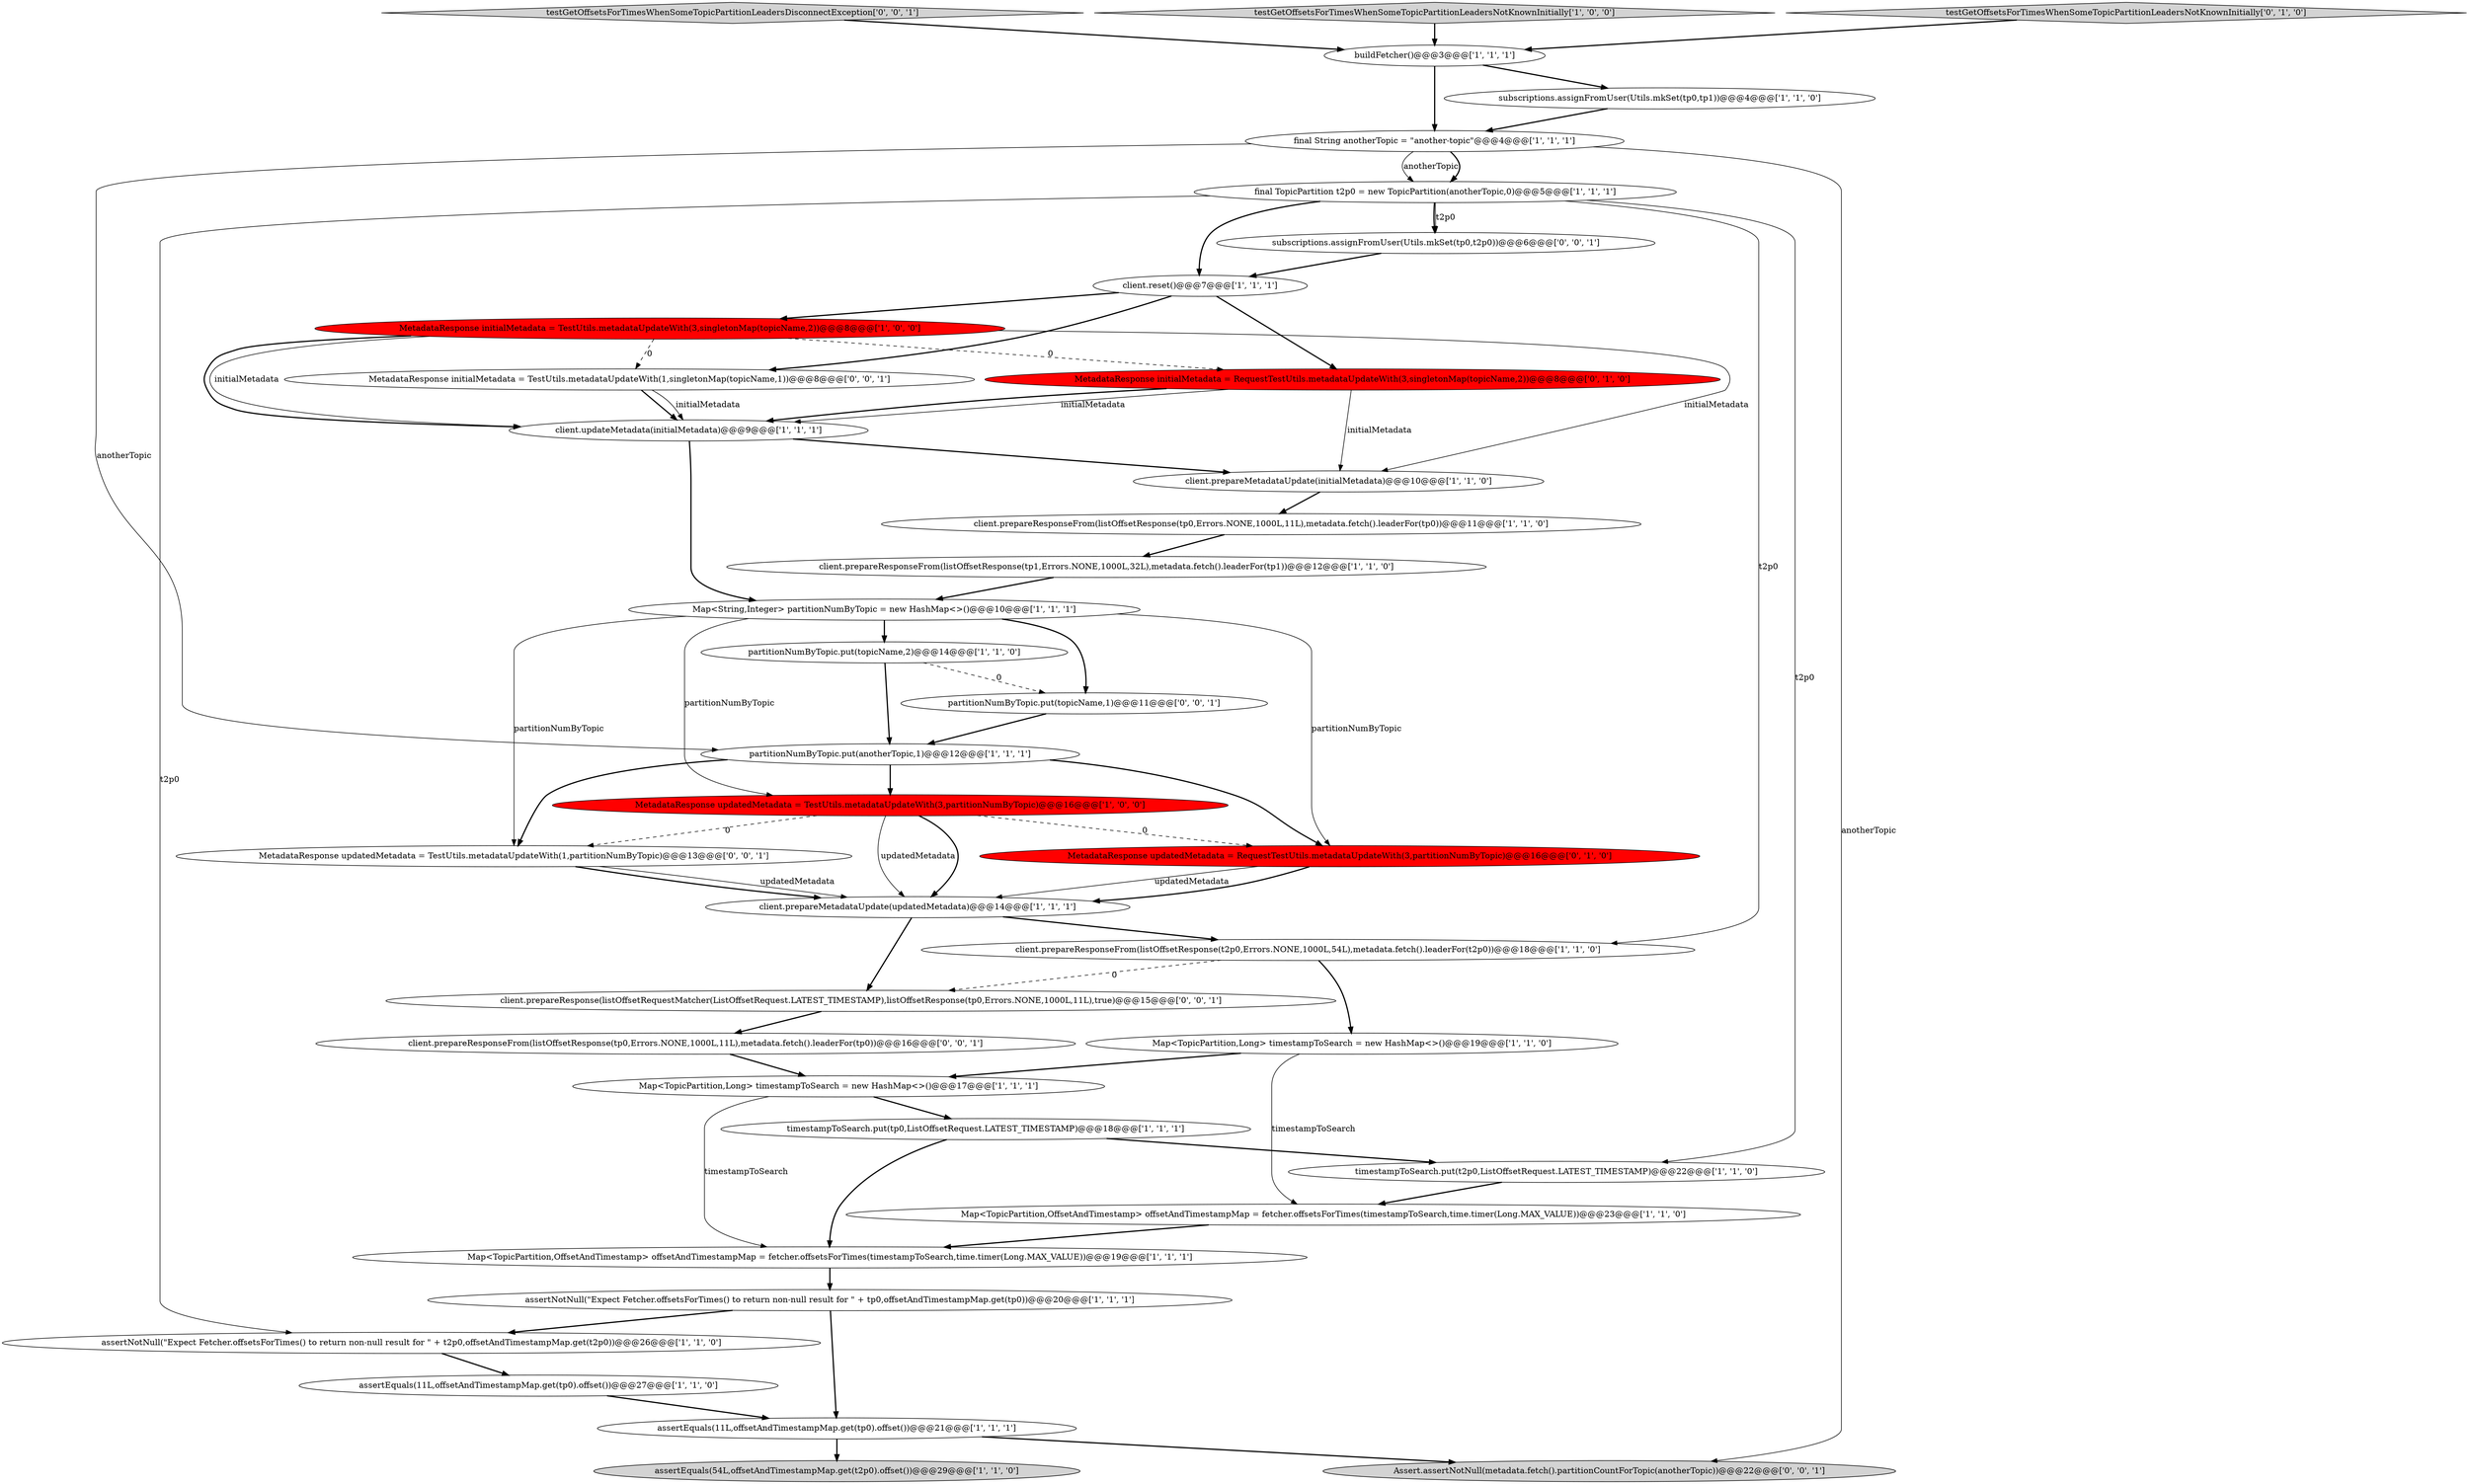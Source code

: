 digraph {
10 [style = filled, label = "assertEquals(54L,offsetAndTimestampMap.get(t2p0).offset())@@@29@@@['1', '1', '0']", fillcolor = lightgray, shape = ellipse image = "AAA0AAABBB1BBB"];
22 [style = filled, label = "client.prepareMetadataUpdate(initialMetadata)@@@10@@@['1', '1', '0']", fillcolor = white, shape = ellipse image = "AAA0AAABBB1BBB"];
26 [style = filled, label = "client.prepareMetadataUpdate(updatedMetadata)@@@14@@@['1', '1', '1']", fillcolor = white, shape = ellipse image = "AAA0AAABBB1BBB"];
23 [style = filled, label = "buildFetcher()@@@3@@@['1', '1', '1']", fillcolor = white, shape = ellipse image = "AAA0AAABBB1BBB"];
4 [style = filled, label = "client.updateMetadata(initialMetadata)@@@9@@@['1', '1', '1']", fillcolor = white, shape = ellipse image = "AAA0AAABBB1BBB"];
18 [style = filled, label = "Map<TopicPartition,Long> timestampToSearch = new HashMap<>()@@@19@@@['1', '1', '0']", fillcolor = white, shape = ellipse image = "AAA0AAABBB1BBB"];
17 [style = filled, label = "MetadataResponse initialMetadata = TestUtils.metadataUpdateWith(3,singletonMap(topicName,2))@@@8@@@['1', '0', '0']", fillcolor = red, shape = ellipse image = "AAA1AAABBB1BBB"];
13 [style = filled, label = "client.prepareResponseFrom(listOffsetResponse(tp0,Errors.NONE,1000L,11L),metadata.fetch().leaderFor(tp0))@@@11@@@['1', '1', '0']", fillcolor = white, shape = ellipse image = "AAA0AAABBB1BBB"];
16 [style = filled, label = "assertNotNull(\"Expect Fetcher.offsetsForTimes() to return non-null result for \" + tp0,offsetAndTimestampMap.get(tp0))@@@20@@@['1', '1', '1']", fillcolor = white, shape = ellipse image = "AAA0AAABBB1BBB"];
21 [style = filled, label = "partitionNumByTopic.put(topicName,2)@@@14@@@['1', '1', '0']", fillcolor = white, shape = ellipse image = "AAA0AAABBB1BBB"];
24 [style = filled, label = "final String anotherTopic = \"another-topic\"@@@4@@@['1', '1', '1']", fillcolor = white, shape = ellipse image = "AAA0AAABBB1BBB"];
34 [style = filled, label = "client.prepareResponseFrom(listOffsetResponse(tp0,Errors.NONE,1000L,11L),metadata.fetch().leaderFor(tp0))@@@16@@@['0', '0', '1']", fillcolor = white, shape = ellipse image = "AAA0AAABBB3BBB"];
2 [style = filled, label = "Map<TopicPartition,Long> timestampToSearch = new HashMap<>()@@@17@@@['1', '1', '1']", fillcolor = white, shape = ellipse image = "AAA0AAABBB1BBB"];
3 [style = filled, label = "client.prepareResponseFrom(listOffsetResponse(t2p0,Errors.NONE,1000L,54L),metadata.fetch().leaderFor(t2p0))@@@18@@@['1', '1', '0']", fillcolor = white, shape = ellipse image = "AAA0AAABBB1BBB"];
11 [style = filled, label = "final TopicPartition t2p0 = new TopicPartition(anotherTopic,0)@@@5@@@['1', '1', '1']", fillcolor = white, shape = ellipse image = "AAA0AAABBB1BBB"];
5 [style = filled, label = "Map<String,Integer> partitionNumByTopic = new HashMap<>()@@@10@@@['1', '1', '1']", fillcolor = white, shape = ellipse image = "AAA0AAABBB1BBB"];
28 [style = filled, label = "MetadataResponse initialMetadata = RequestTestUtils.metadataUpdateWith(3,singletonMap(topicName,2))@@@8@@@['0', '1', '0']", fillcolor = red, shape = ellipse image = "AAA1AAABBB2BBB"];
6 [style = filled, label = "assertNotNull(\"Expect Fetcher.offsetsForTimes() to return non-null result for \" + t2p0,offsetAndTimestampMap.get(t2p0))@@@26@@@['1', '1', '0']", fillcolor = white, shape = ellipse image = "AAA0AAABBB1BBB"];
38 [style = filled, label = "subscriptions.assignFromUser(Utils.mkSet(tp0,t2p0))@@@6@@@['0', '0', '1']", fillcolor = white, shape = ellipse image = "AAA0AAABBB3BBB"];
7 [style = filled, label = "MetadataResponse updatedMetadata = TestUtils.metadataUpdateWith(3,partitionNumByTopic)@@@16@@@['1', '0', '0']", fillcolor = red, shape = ellipse image = "AAA1AAABBB1BBB"];
32 [style = filled, label = "Assert.assertNotNull(metadata.fetch().partitionCountForTopic(anotherTopic))@@@22@@@['0', '0', '1']", fillcolor = lightgray, shape = ellipse image = "AAA0AAABBB3BBB"];
27 [style = filled, label = "client.reset()@@@7@@@['1', '1', '1']", fillcolor = white, shape = ellipse image = "AAA0AAABBB1BBB"];
33 [style = filled, label = "MetadataResponse updatedMetadata = TestUtils.metadataUpdateWith(1,partitionNumByTopic)@@@13@@@['0', '0', '1']", fillcolor = white, shape = ellipse image = "AAA0AAABBB3BBB"];
15 [style = filled, label = "subscriptions.assignFromUser(Utils.mkSet(tp0,tp1))@@@4@@@['1', '1', '0']", fillcolor = white, shape = ellipse image = "AAA0AAABBB1BBB"];
0 [style = filled, label = "client.prepareResponseFrom(listOffsetResponse(tp1,Errors.NONE,1000L,32L),metadata.fetch().leaderFor(tp1))@@@12@@@['1', '1', '0']", fillcolor = white, shape = ellipse image = "AAA0AAABBB1BBB"];
36 [style = filled, label = "testGetOffsetsForTimesWhenSomeTopicPartitionLeadersDisconnectException['0', '0', '1']", fillcolor = lightgray, shape = diamond image = "AAA0AAABBB3BBB"];
9 [style = filled, label = "timestampToSearch.put(tp0,ListOffsetRequest.LATEST_TIMESTAMP)@@@18@@@['1', '1', '1']", fillcolor = white, shape = ellipse image = "AAA0AAABBB1BBB"];
25 [style = filled, label = "testGetOffsetsForTimesWhenSomeTopicPartitionLeadersNotKnownInitially['1', '0', '0']", fillcolor = lightgray, shape = diamond image = "AAA0AAABBB1BBB"];
35 [style = filled, label = "partitionNumByTopic.put(topicName,1)@@@11@@@['0', '0', '1']", fillcolor = white, shape = ellipse image = "AAA0AAABBB3BBB"];
12 [style = filled, label = "assertEquals(11L,offsetAndTimestampMap.get(tp0).offset())@@@21@@@['1', '1', '1']", fillcolor = white, shape = ellipse image = "AAA0AAABBB1BBB"];
1 [style = filled, label = "Map<TopicPartition,OffsetAndTimestamp> offsetAndTimestampMap = fetcher.offsetsForTimes(timestampToSearch,time.timer(Long.MAX_VALUE))@@@23@@@['1', '1', '0']", fillcolor = white, shape = ellipse image = "AAA0AAABBB1BBB"];
37 [style = filled, label = "client.prepareResponse(listOffsetRequestMatcher(ListOffsetRequest.LATEST_TIMESTAMP),listOffsetResponse(tp0,Errors.NONE,1000L,11L),true)@@@15@@@['0', '0', '1']", fillcolor = white, shape = ellipse image = "AAA0AAABBB3BBB"];
8 [style = filled, label = "assertEquals(11L,offsetAndTimestampMap.get(tp0).offset())@@@27@@@['1', '1', '0']", fillcolor = white, shape = ellipse image = "AAA0AAABBB1BBB"];
30 [style = filled, label = "MetadataResponse updatedMetadata = RequestTestUtils.metadataUpdateWith(3,partitionNumByTopic)@@@16@@@['0', '1', '0']", fillcolor = red, shape = ellipse image = "AAA1AAABBB2BBB"];
19 [style = filled, label = "partitionNumByTopic.put(anotherTopic,1)@@@12@@@['1', '1', '1']", fillcolor = white, shape = ellipse image = "AAA0AAABBB1BBB"];
31 [style = filled, label = "MetadataResponse initialMetadata = TestUtils.metadataUpdateWith(1,singletonMap(topicName,1))@@@8@@@['0', '0', '1']", fillcolor = white, shape = ellipse image = "AAA0AAABBB3BBB"];
20 [style = filled, label = "Map<TopicPartition,OffsetAndTimestamp> offsetAndTimestampMap = fetcher.offsetsForTimes(timestampToSearch,time.timer(Long.MAX_VALUE))@@@19@@@['1', '1', '1']", fillcolor = white, shape = ellipse image = "AAA0AAABBB1BBB"];
14 [style = filled, label = "timestampToSearch.put(t2p0,ListOffsetRequest.LATEST_TIMESTAMP)@@@22@@@['1', '1', '0']", fillcolor = white, shape = ellipse image = "AAA0AAABBB1BBB"];
29 [style = filled, label = "testGetOffsetsForTimesWhenSomeTopicPartitionLeadersNotKnownInitially['0', '1', '0']", fillcolor = lightgray, shape = diamond image = "AAA0AAABBB2BBB"];
19->33 [style = bold, label=""];
11->38 [style = bold, label=""];
11->3 [style = solid, label="t2p0"];
21->19 [style = bold, label=""];
25->23 [style = bold, label=""];
30->26 [style = solid, label="updatedMetadata"];
26->3 [style = bold, label=""];
16->6 [style = bold, label=""];
27->28 [style = bold, label=""];
3->37 [style = dashed, label="0"];
30->26 [style = bold, label=""];
35->19 [style = bold, label=""];
23->15 [style = bold, label=""];
11->14 [style = solid, label="t2p0"];
12->32 [style = bold, label=""];
11->38 [style = solid, label="t2p0"];
1->20 [style = bold, label=""];
38->27 [style = bold, label=""];
27->31 [style = bold, label=""];
31->4 [style = bold, label=""];
9->20 [style = bold, label=""];
24->32 [style = solid, label="anotherTopic"];
7->26 [style = solid, label="updatedMetadata"];
2->9 [style = bold, label=""];
29->23 [style = bold, label=""];
24->11 [style = solid, label="anotherTopic"];
18->2 [style = bold, label=""];
17->31 [style = dashed, label="0"];
28->4 [style = solid, label="initialMetadata"];
14->1 [style = bold, label=""];
33->26 [style = bold, label=""];
18->1 [style = solid, label="timestampToSearch"];
2->20 [style = solid, label="timestampToSearch"];
3->18 [style = bold, label=""];
7->26 [style = bold, label=""];
17->28 [style = dashed, label="0"];
5->21 [style = bold, label=""];
23->24 [style = bold, label=""];
12->10 [style = bold, label=""];
11->6 [style = solid, label="t2p0"];
17->4 [style = solid, label="initialMetadata"];
5->30 [style = solid, label="partitionNumByTopic"];
20->16 [style = bold, label=""];
36->23 [style = bold, label=""];
31->4 [style = solid, label="initialMetadata"];
34->2 [style = bold, label=""];
33->26 [style = solid, label="updatedMetadata"];
28->22 [style = solid, label="initialMetadata"];
24->11 [style = bold, label=""];
37->34 [style = bold, label=""];
15->24 [style = bold, label=""];
7->30 [style = dashed, label="0"];
6->8 [style = bold, label=""];
27->17 [style = bold, label=""];
9->14 [style = bold, label=""];
8->12 [style = bold, label=""];
13->0 [style = bold, label=""];
26->37 [style = bold, label=""];
5->33 [style = solid, label="partitionNumByTopic"];
24->19 [style = solid, label="anotherTopic"];
21->35 [style = dashed, label="0"];
7->33 [style = dashed, label="0"];
5->7 [style = solid, label="partitionNumByTopic"];
19->7 [style = bold, label=""];
4->22 [style = bold, label=""];
4->5 [style = bold, label=""];
17->4 [style = bold, label=""];
22->13 [style = bold, label=""];
5->35 [style = bold, label=""];
16->12 [style = bold, label=""];
28->4 [style = bold, label=""];
0->5 [style = bold, label=""];
11->27 [style = bold, label=""];
19->30 [style = bold, label=""];
17->22 [style = solid, label="initialMetadata"];
}
